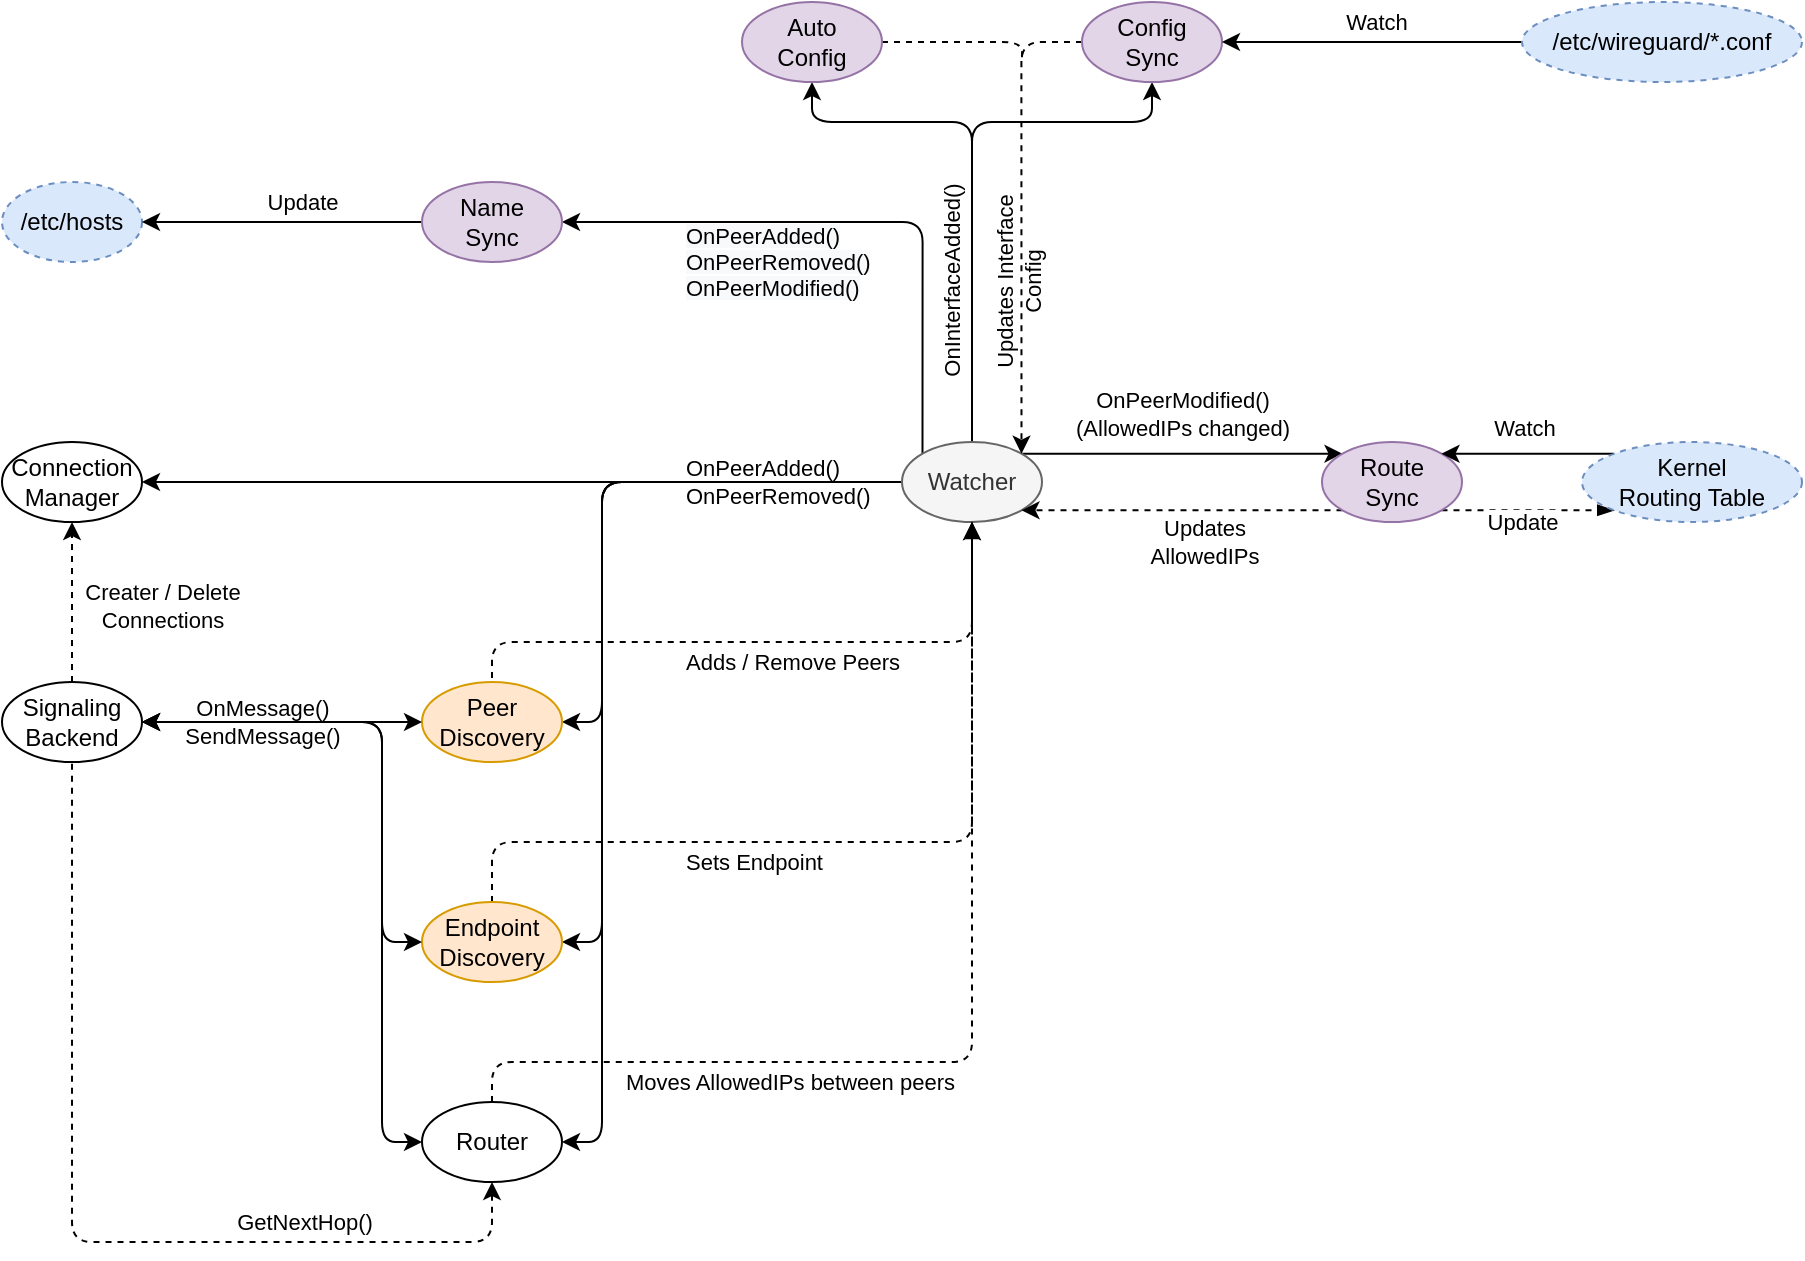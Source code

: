 <mxfile>
    <diagram id="PYy7imASS9ef9ON7THHk" name="Page-1">
        <mxGraphModel dx="944" dy="565" grid="1" gridSize="10" guides="1" tooltips="1" connect="1" arrows="1" fold="1" page="1" pageScale="1" pageWidth="1654" pageHeight="2336" math="0" shadow="0">
            <root>
                <mxCell id="0"/>
                <mxCell id="1" parent="0"/>
                <mxCell id="17" style="edgeStyle=orthogonalEdgeStyle;html=1;exitX=0.5;exitY=0;exitDx=0;exitDy=0;entryX=0.5;entryY=1;entryDx=0;entryDy=0;" parent="1" source="2" target="8" edge="1">
                    <mxGeometry relative="1" as="geometry">
                        <Array as="points">
                            <mxPoint x="645" y="130"/>
                            <mxPoint x="735" y="130"/>
                        </Array>
                    </mxGeometry>
                </mxCell>
                <mxCell id="18" value="OnInterfaceAdded()" style="edgeLabel;html=1;align=center;verticalAlign=middle;resizable=0;points=[];rotation=-90;" parent="17" vertex="1" connectable="0">
                    <mxGeometry x="0.242" y="4" relative="1" as="geometry">
                        <mxPoint x="-18" y="84" as="offset"/>
                    </mxGeometry>
                </mxCell>
                <mxCell id="19" style="edgeStyle=orthogonalEdgeStyle;html=1;exitX=1;exitY=0;exitDx=0;exitDy=0;entryX=0;entryY=0;entryDx=0;entryDy=0;" parent="1" source="2" target="9" edge="1">
                    <mxGeometry relative="1" as="geometry">
                        <Array as="points">
                            <mxPoint x="750" y="296"/>
                            <mxPoint x="750" y="296"/>
                        </Array>
                    </mxGeometry>
                </mxCell>
                <mxCell id="21" value="OnPeerModified()&lt;br&gt;(AllowedIPs changed)" style="edgeLabel;html=1;align=center;verticalAlign=middle;resizable=0;points=[];rotation=0;" parent="19" vertex="1" connectable="0">
                    <mxGeometry x="0.016" y="1" relative="1" as="geometry">
                        <mxPoint x="-1" y="-19" as="offset"/>
                    </mxGeometry>
                </mxCell>
                <mxCell id="32" style="edgeStyle=orthogonalEdgeStyle;html=1;exitX=0;exitY=0.5;exitDx=0;exitDy=0;" parent="1" source="2" target="5" edge="1">
                    <mxGeometry relative="1" as="geometry">
                        <mxPoint x="645" y="570" as="targetPoint"/>
                        <Array as="points">
                            <mxPoint x="460" y="310"/>
                            <mxPoint x="460" y="640"/>
                        </Array>
                    </mxGeometry>
                </mxCell>
                <mxCell id="39" style="edgeStyle=orthogonalEdgeStyle;html=1;exitX=0.5;exitY=0;exitDx=0;exitDy=0;entryX=0.5;entryY=1;entryDx=0;entryDy=0;" parent="1" source="2" target="38" edge="1">
                    <mxGeometry relative="1" as="geometry">
                        <Array as="points">
                            <mxPoint x="645" y="130"/>
                            <mxPoint x="565" y="130"/>
                        </Array>
                    </mxGeometry>
                </mxCell>
                <mxCell id="54" style="edgeStyle=orthogonalEdgeStyle;html=1;exitX=0;exitY=0.5;exitDx=0;exitDy=0;startArrow=none;startFill=0;endArrow=classic;endFill=1;entryX=1;entryY=0.5;entryDx=0;entryDy=0;" parent="1" source="2" target="34" edge="1">
                    <mxGeometry relative="1" as="geometry">
                        <mxPoint x="240" y="280" as="targetPoint"/>
                        <Array as="points">
                            <mxPoint x="280" y="310"/>
                            <mxPoint x="280" y="310"/>
                        </Array>
                    </mxGeometry>
                </mxCell>
                <mxCell id="55" value="OnPeerAdded()&lt;br&gt;OnPeerRemoved()" style="edgeLabel;html=1;align=left;verticalAlign=middle;resizable=0;points=[];labelBackgroundColor=none;" parent="54" vertex="1" connectable="0">
                    <mxGeometry x="0.074" y="1" relative="1" as="geometry">
                        <mxPoint x="94" y="-1" as="offset"/>
                    </mxGeometry>
                </mxCell>
                <mxCell id="71" style="edgeStyle=orthogonalEdgeStyle;html=1;exitX=0;exitY=0;exitDx=0;exitDy=0;entryX=1;entryY=0.5;entryDx=0;entryDy=0;elbow=vertical;" edge="1" parent="1" source="2" target="69">
                    <mxGeometry relative="1" as="geometry">
                        <Array as="points">
                            <mxPoint x="620" y="180"/>
                        </Array>
                    </mxGeometry>
                </mxCell>
                <mxCell id="72" value="&lt;span style=&quot;background-color: rgb(248, 249, 250);&quot;&gt;OnPeerAdded()&lt;/span&gt;&lt;br style=&quot;background-color: rgb(248, 249, 250);&quot;&gt;&lt;span style=&quot;background-color: rgb(248, 249, 250);&quot;&gt;OnPeerRemoved()&lt;br&gt;OnPeerModified()&lt;br&gt;&lt;/span&gt;" style="edgeLabel;html=1;align=left;verticalAlign=middle;resizable=0;points=[];" vertex="1" connectable="0" parent="71">
                    <mxGeometry x="-0.175" y="-2" relative="1" as="geometry">
                        <mxPoint x="-114" y="22" as="offset"/>
                    </mxGeometry>
                </mxCell>
                <mxCell id="2" value="Watcher" style="ellipse;whiteSpace=wrap;html=1;fillColor=#f5f5f5;fontColor=#333333;strokeColor=#666666;" parent="1" vertex="1">
                    <mxGeometry x="610" y="290" width="70" height="40" as="geometry"/>
                </mxCell>
                <mxCell id="13" style="edgeStyle=orthogonalEdgeStyle;html=1;exitX=0.5;exitY=1;exitDx=0;exitDy=0;dashed=1;" parent="1" source="3" edge="1">
                    <mxGeometry relative="1" as="geometry">
                        <mxPoint x="645" y="330" as="targetPoint"/>
                        <Array as="points">
                            <mxPoint x="405" y="390"/>
                            <mxPoint x="645" y="390"/>
                        </Array>
                    </mxGeometry>
                </mxCell>
                <mxCell id="14" value="Adds / Remove Peers" style="edgeLabel;html=1;align=left;verticalAlign=middle;resizable=0;points=[];rotation=0;labelBackgroundColor=none;" parent="13" vertex="1" connectable="0">
                    <mxGeometry x="-0.132" y="-10" relative="1" as="geometry">
                        <mxPoint x="-1" as="offset"/>
                    </mxGeometry>
                </mxCell>
                <mxCell id="60" style="edgeStyle=orthogonalEdgeStyle;html=1;exitX=1;exitY=0.5;exitDx=0;exitDy=0;startArrow=classic;startFill=1;endArrow=none;endFill=0;" parent="1" source="3" edge="1">
                    <mxGeometry relative="1" as="geometry">
                        <mxPoint x="480" y="310" as="targetPoint"/>
                        <Array as="points">
                            <mxPoint x="460" y="430"/>
                            <mxPoint x="460" y="310"/>
                        </Array>
                    </mxGeometry>
                </mxCell>
                <mxCell id="3" value="Peer&lt;br&gt;Discovery" style="ellipse;whiteSpace=wrap;html=1;fillColor=#ffe6cc;strokeColor=#d79b00;" parent="1" vertex="1">
                    <mxGeometry x="370" y="410" width="70" height="40" as="geometry"/>
                </mxCell>
                <mxCell id="24" style="edgeStyle=orthogonalEdgeStyle;html=1;exitX=0.5;exitY=0;exitDx=0;exitDy=0;dashed=1;endArrow=classic;endFill=1;entryX=0.5;entryY=1;entryDx=0;entryDy=0;" parent="1" source="4" target="2" edge="1">
                    <mxGeometry relative="1" as="geometry">
                        <mxPoint x="405" y="320" as="targetPoint"/>
                        <Array as="points">
                            <mxPoint x="405" y="490"/>
                            <mxPoint x="645" y="490"/>
                        </Array>
                    </mxGeometry>
                </mxCell>
                <mxCell id="25" value="Sets Endpoint" style="edgeLabel;html=1;align=left;verticalAlign=middle;resizable=0;points=[];rotation=0;" parent="24" vertex="1" connectable="0">
                    <mxGeometry x="-0.318" y="-1" relative="1" as="geometry">
                        <mxPoint x="-22" y="9" as="offset"/>
                    </mxGeometry>
                </mxCell>
                <mxCell id="61" style="edgeStyle=orthogonalEdgeStyle;html=1;exitX=1;exitY=0.5;exitDx=0;exitDy=0;startArrow=classic;startFill=1;endArrow=none;endFill=0;" parent="1" source="4" edge="1">
                    <mxGeometry relative="1" as="geometry">
                        <mxPoint x="480" y="310" as="targetPoint"/>
                        <Array as="points">
                            <mxPoint x="460" y="540"/>
                            <mxPoint x="460" y="310"/>
                        </Array>
                    </mxGeometry>
                </mxCell>
                <mxCell id="4" value="Endpoint&lt;br&gt;Discovery" style="ellipse;whiteSpace=wrap;html=1;fillColor=#ffe6cc;strokeColor=#d79b00;" parent="1" vertex="1">
                    <mxGeometry x="370" y="520" width="70" height="40" as="geometry"/>
                </mxCell>
                <mxCell id="51" style="edgeStyle=orthogonalEdgeStyle;html=1;exitX=0.5;exitY=1;exitDx=0;exitDy=0;entryX=0.5;entryY=1;entryDx=0;entryDy=0;dashed=1;endArrow=none;endFill=0;startArrow=classic;startFill=1;" parent="1" source="5" target="10" edge="1">
                    <mxGeometry relative="1" as="geometry">
                        <Array as="points">
                            <mxPoint x="405" y="690"/>
                            <mxPoint x="195" y="690"/>
                        </Array>
                    </mxGeometry>
                </mxCell>
                <mxCell id="52" value="GetNextHop()" style="edgeLabel;html=1;align=center;verticalAlign=middle;resizable=0;points=[];" parent="51" vertex="1" connectable="0">
                    <mxGeometry x="-0.333" y="-1" relative="1" as="geometry">
                        <mxPoint x="36" y="-9" as="offset"/>
                    </mxGeometry>
                </mxCell>
                <mxCell id="58" style="edgeStyle=orthogonalEdgeStyle;html=1;exitX=0.5;exitY=0;exitDx=0;exitDy=0;entryX=0.5;entryY=1;entryDx=0;entryDy=0;startArrow=none;startFill=0;endArrow=blockThin;endFill=1;dashed=1;" parent="1" source="5" target="2" edge="1">
                    <mxGeometry relative="1" as="geometry">
                        <Array as="points">
                            <mxPoint x="405" y="600"/>
                            <mxPoint x="645" y="600"/>
                        </Array>
                    </mxGeometry>
                </mxCell>
                <mxCell id="59" value="Moves AllowedIPs between peers" style="edgeLabel;html=1;align=left;verticalAlign=middle;resizable=0;points=[];rotation=0;" parent="58" vertex="1" connectable="0">
                    <mxGeometry x="-0.065" y="1" relative="1" as="geometry">
                        <mxPoint x="-163" y="11" as="offset"/>
                    </mxGeometry>
                </mxCell>
                <mxCell id="5" value="Router" style="ellipse;whiteSpace=wrap;html=1;" parent="1" vertex="1">
                    <mxGeometry x="370" y="620" width="70" height="40" as="geometry"/>
                </mxCell>
                <mxCell id="26" style="edgeStyle=orthogonalEdgeStyle;html=1;exitX=0;exitY=0.5;exitDx=0;exitDy=0;entryX=1;entryY=0;entryDx=0;entryDy=0;dashed=1;" parent="1" source="8" target="2" edge="1">
                    <mxGeometry relative="1" as="geometry">
                        <mxPoint x="749.749" y="505.858" as="sourcePoint"/>
                        <Array as="points">
                            <mxPoint x="670" y="90"/>
                        </Array>
                    </mxGeometry>
                </mxCell>
                <mxCell id="8" value="Config&lt;br&gt;Sync" style="ellipse;whiteSpace=wrap;html=1;fillColor=#e1d5e7;strokeColor=#9673a6;" parent="1" vertex="1">
                    <mxGeometry x="700" y="70" width="70" height="40" as="geometry"/>
                </mxCell>
                <mxCell id="36" style="edgeStyle=orthogonalEdgeStyle;html=1;exitX=0;exitY=1;exitDx=0;exitDy=0;entryX=1;entryY=1;entryDx=0;entryDy=0;dashed=1;" parent="1" source="9" target="2" edge="1">
                    <mxGeometry relative="1" as="geometry"/>
                </mxCell>
                <mxCell id="37" value="Updates&lt;br&gt;AllowedIPs" style="edgeLabel;html=1;align=center;verticalAlign=middle;resizable=0;points=[];" parent="36" vertex="1" connectable="0">
                    <mxGeometry x="-0.299" y="2" relative="1" as="geometry">
                        <mxPoint x="-13" y="14" as="offset"/>
                    </mxGeometry>
                </mxCell>
                <mxCell id="44" style="edgeStyle=orthogonalEdgeStyle;html=1;exitX=1;exitY=1;exitDx=0;exitDy=0;entryX=0;entryY=1;entryDx=0;entryDy=0;dashed=1;endArrow=blockThin;endFill=1;" parent="1" source="9" target="66" edge="1">
                    <mxGeometry relative="1" as="geometry">
                        <mxPoint x="939.749" y="104.142" as="targetPoint"/>
                    </mxGeometry>
                </mxCell>
                <mxCell id="45" value="Update" style="edgeLabel;html=1;align=center;verticalAlign=middle;resizable=0;points=[];rotation=0;" parent="44" vertex="1" connectable="0">
                    <mxGeometry x="-0.224" relative="1" as="geometry">
                        <mxPoint x="7" y="6" as="offset"/>
                    </mxGeometry>
                </mxCell>
                <mxCell id="9" value="Route&lt;br&gt;Sync" style="ellipse;whiteSpace=wrap;html=1;fillColor=#e1d5e7;strokeColor=#9673a6;" parent="1" vertex="1">
                    <mxGeometry x="820" y="290" width="70" height="40" as="geometry"/>
                </mxCell>
                <mxCell id="11" style="edgeStyle=orthogonalEdgeStyle;html=1;exitX=1;exitY=0.5;exitDx=0;exitDy=0;entryX=0;entryY=0.5;entryDx=0;entryDy=0;startArrow=classic;startFill=1;" parent="1" source="10" target="3" edge="1">
                    <mxGeometry relative="1" as="geometry">
                        <Array as="points">
                            <mxPoint x="330" y="430"/>
                            <mxPoint x="330" y="430"/>
                        </Array>
                    </mxGeometry>
                </mxCell>
                <mxCell id="12" value="OnMessage()&lt;br&gt;SendMessage()" style="edgeLabel;html=1;align=center;verticalAlign=middle;resizable=0;points=[];rotation=0;labelBackgroundColor=none;" parent="11" vertex="1" connectable="0">
                    <mxGeometry x="0.285" y="7" relative="1" as="geometry">
                        <mxPoint x="-30" y="7" as="offset"/>
                    </mxGeometry>
                </mxCell>
                <mxCell id="22" style="edgeStyle=orthogonalEdgeStyle;html=1;exitX=1;exitY=0.5;exitDx=0;exitDy=0;entryX=0;entryY=0.5;entryDx=0;entryDy=0;startArrow=classic;startFill=1;" parent="1" source="10" target="4" edge="1">
                    <mxGeometry relative="1" as="geometry">
                        <Array as="points">
                            <mxPoint x="350" y="430"/>
                            <mxPoint x="350" y="540"/>
                        </Array>
                    </mxGeometry>
                </mxCell>
                <mxCell id="49" style="edgeStyle=orthogonalEdgeStyle;html=1;exitX=0.5;exitY=0;exitDx=0;exitDy=0;entryX=0.5;entryY=1;entryDx=0;entryDy=0;dashed=1;endArrow=classic;endFill=1;" parent="1" source="10" target="34" edge="1">
                    <mxGeometry relative="1" as="geometry">
                        <mxPoint x="110.0" y="350" as="targetPoint"/>
                    </mxGeometry>
                </mxCell>
                <mxCell id="65" value="Creater / Delete&lt;br&gt;Connections" style="edgeLabel;html=1;align=center;verticalAlign=middle;resizable=0;points=[];" parent="49" vertex="1" connectable="0">
                    <mxGeometry x="-0.038" y="-1" relative="1" as="geometry">
                        <mxPoint x="44" as="offset"/>
                    </mxGeometry>
                </mxCell>
                <mxCell id="62" style="edgeStyle=orthogonalEdgeStyle;html=1;exitX=1;exitY=0.5;exitDx=0;exitDy=0;entryX=0;entryY=0.5;entryDx=0;entryDy=0;startArrow=classic;startFill=1;endArrow=classic;endFill=1;" parent="1" source="10" target="5" edge="1">
                    <mxGeometry relative="1" as="geometry">
                        <Array as="points">
                            <mxPoint x="350" y="430"/>
                            <mxPoint x="350" y="640"/>
                        </Array>
                    </mxGeometry>
                </mxCell>
                <mxCell id="10" value="Signaling&lt;br&gt;Backend" style="ellipse;whiteSpace=wrap;html=1;" parent="1" vertex="1">
                    <mxGeometry x="160" y="410" width="70" height="40" as="geometry"/>
                </mxCell>
                <mxCell id="29" style="edgeStyle=orthogonalEdgeStyle;html=1;entryX=1;entryY=0;entryDx=0;entryDy=0;exitX=0;exitY=0;exitDx=0;exitDy=0;" parent="1" source="66" target="9" edge="1">
                    <mxGeometry relative="1" as="geometry">
                        <mxPoint x="915" y="110" as="sourcePoint"/>
                        <mxPoint x="820" y="570" as="targetPoint"/>
                    </mxGeometry>
                </mxCell>
                <mxCell id="31" value="Watch" style="edgeLabel;html=1;align=center;verticalAlign=middle;resizable=0;points=[];rotation=0;" parent="29" vertex="1" connectable="0">
                    <mxGeometry x="0.033" y="1" relative="1" as="geometry">
                        <mxPoint x="-1" y="-14" as="offset"/>
                    </mxGeometry>
                </mxCell>
                <mxCell id="40" style="edgeStyle=orthogonalEdgeStyle;html=1;exitX=0;exitY=0.5;exitDx=0;exitDy=0;entryX=1;entryY=0.5;entryDx=0;entryDy=0;" parent="1" source="67" target="8" edge="1">
                    <mxGeometry relative="1" as="geometry">
                        <mxPoint x="880" y="90" as="sourcePoint"/>
                    </mxGeometry>
                </mxCell>
                <mxCell id="41" value="Watch" style="edgeLabel;html=1;align=center;verticalAlign=middle;resizable=0;points=[];" parent="40" vertex="1" connectable="0">
                    <mxGeometry x="0.013" relative="1" as="geometry">
                        <mxPoint x="3" y="-10" as="offset"/>
                    </mxGeometry>
                </mxCell>
                <mxCell id="34" value="Connection&lt;br&gt;Manager" style="ellipse;whiteSpace=wrap;html=1;" parent="1" vertex="1">
                    <mxGeometry x="160" y="290" width="70" height="40" as="geometry"/>
                </mxCell>
                <mxCell id="43" style="edgeStyle=orthogonalEdgeStyle;html=1;exitX=1;exitY=0.5;exitDx=0;exitDy=0;dashed=1;endArrow=none;endFill=0;" parent="1" source="38" edge="1">
                    <mxGeometry relative="1" as="geometry">
                        <mxPoint x="670" y="100" as="targetPoint"/>
                        <Array as="points">
                            <mxPoint x="670" y="90"/>
                        </Array>
                    </mxGeometry>
                </mxCell>
                <mxCell id="38" value="Auto&lt;br&gt;Config" style="ellipse;whiteSpace=wrap;html=1;fillColor=#e1d5e7;strokeColor=#9673a6;" parent="1" vertex="1">
                    <mxGeometry x="530" y="70" width="70" height="40" as="geometry"/>
                </mxCell>
                <mxCell id="42" value="Updates Interface&lt;br&gt;Config" style="edgeLabel;html=1;align=center;verticalAlign=middle;resizable=0;points=[];rotation=-90;labelBackgroundColor=none;" parent="1" vertex="1" connectable="0">
                    <mxGeometry x="668" y="209.999" as="geometry"/>
                </mxCell>
                <mxCell id="66" value="Kernel&lt;br&gt;Routing Table" style="ellipse;whiteSpace=wrap;html=1;dashed=1;fillColor=#dae8fc;strokeColor=#6c8ebf;" vertex="1" parent="1">
                    <mxGeometry x="950" y="290" width="110" height="40" as="geometry"/>
                </mxCell>
                <mxCell id="67" value="/etc/wireguard/*.conf" style="ellipse;whiteSpace=wrap;html=1;dashed=1;fillColor=#dae8fc;strokeColor=#6c8ebf;" vertex="1" parent="1">
                    <mxGeometry x="920" y="70" width="140" height="40" as="geometry"/>
                </mxCell>
                <mxCell id="68" value="/etc/hosts" style="ellipse;whiteSpace=wrap;html=1;dashed=1;fillColor=#dae8fc;strokeColor=#6c8ebf;" vertex="1" parent="1">
                    <mxGeometry x="160" y="160" width="70" height="40" as="geometry"/>
                </mxCell>
                <mxCell id="70" value="Update" style="edgeStyle=none;html=1;exitX=0;exitY=0.5;exitDx=0;exitDy=0;entryX=1;entryY=0.5;entryDx=0;entryDy=0;" edge="1" parent="1" source="69" target="68">
                    <mxGeometry x="-0.143" y="-10" relative="1" as="geometry">
                        <mxPoint as="offset"/>
                    </mxGeometry>
                </mxCell>
                <mxCell id="69" value="Name&lt;br&gt;Sync" style="ellipse;whiteSpace=wrap;html=1;fillColor=#e1d5e7;strokeColor=#9673a6;" vertex="1" parent="1">
                    <mxGeometry x="370" y="160" width="70" height="40" as="geometry"/>
                </mxCell>
            </root>
        </mxGraphModel>
    </diagram>
</mxfile>